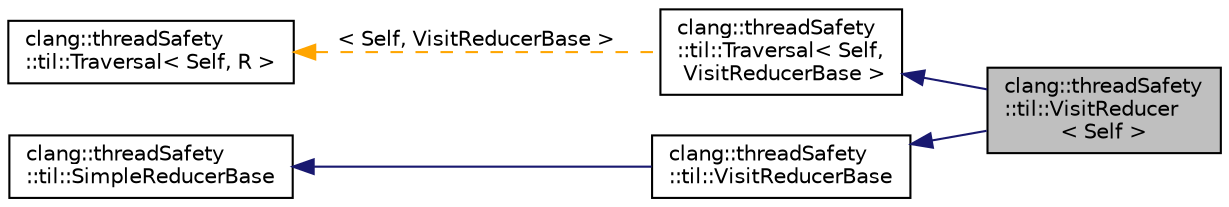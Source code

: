 digraph "clang::threadSafety::til::VisitReducer&lt; Self &gt;"
{
 // LATEX_PDF_SIZE
  bgcolor="transparent";
  edge [fontname="Helvetica",fontsize="10",labelfontname="Helvetica",labelfontsize="10"];
  node [fontname="Helvetica",fontsize="10",shape=record];
  rankdir="LR";
  Node1 [label="clang::threadSafety\l::til::VisitReducer\l\< Self \>",height=0.2,width=0.4,color="black", fillcolor="grey75", style="filled", fontcolor="black",tooltip=" "];
  Node2 -> Node1 [dir="back",color="midnightblue",fontsize="10",style="solid",fontname="Helvetica"];
  Node2 [label="clang::threadSafety\l::til::Traversal\< Self,\l VisitReducerBase \>",height=0.2,width=0.4,color="black",URL="$classclang_1_1threadSafety_1_1til_1_1Traversal.html",tooltip=" "];
  Node3 -> Node2 [dir="back",color="orange",fontsize="10",style="dashed",label=" \< Self, VisitReducerBase \>" ,fontname="Helvetica"];
  Node3 [label="clang::threadSafety\l::til::Traversal\< Self, R \>",height=0.2,width=0.4,color="black",URL="$classclang_1_1threadSafety_1_1til_1_1Traversal.html",tooltip=" "];
  Node4 -> Node1 [dir="back",color="midnightblue",fontsize="10",style="solid",fontname="Helvetica"];
  Node4 [label="clang::threadSafety\l::til::VisitReducerBase",height=0.2,width=0.4,color="black",URL="$classclang_1_1threadSafety_1_1til_1_1VisitReducerBase.html",tooltip=" "];
  Node5 -> Node4 [dir="back",color="midnightblue",fontsize="10",style="solid",fontname="Helvetica"];
  Node5 [label="clang::threadSafety\l::til::SimpleReducerBase",height=0.2,width=0.4,color="black",URL="$classclang_1_1threadSafety_1_1til_1_1SimpleReducerBase.html",tooltip=" "];
}
